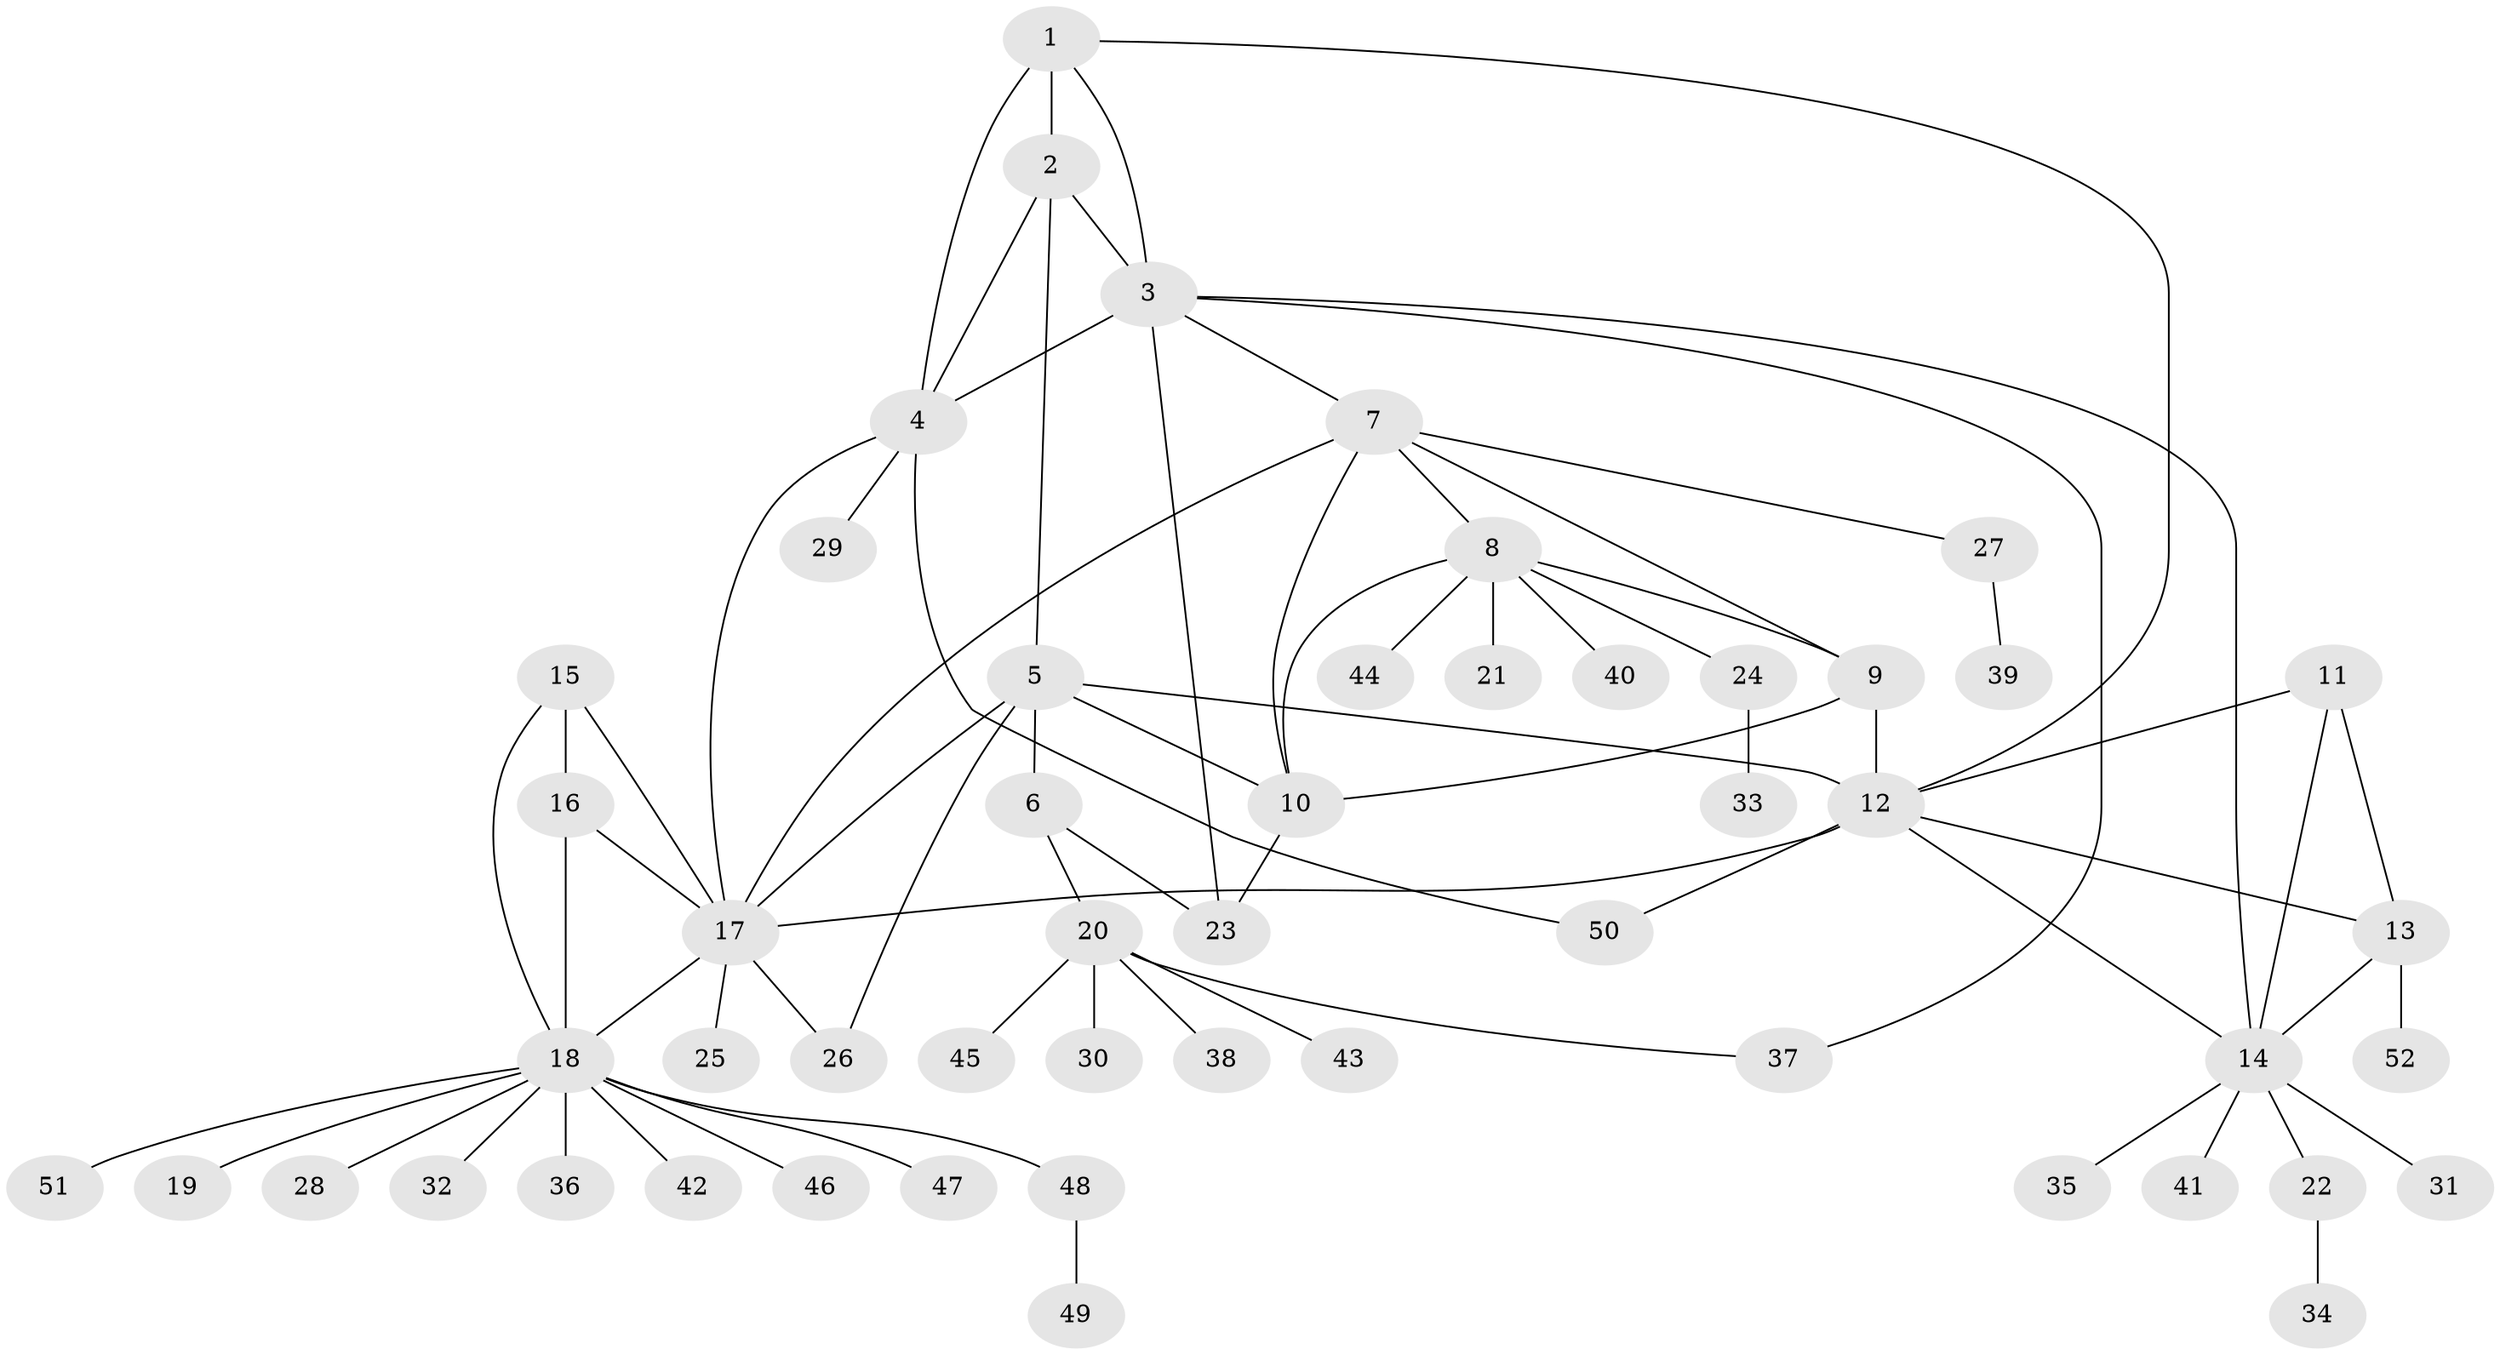 // original degree distribution, {3: 0.06976744186046512, 12: 0.011627906976744186, 8: 0.023255813953488372, 7: 0.046511627906976744, 6: 0.023255813953488372, 4: 0.06976744186046512, 10: 0.023255813953488372, 5: 0.011627906976744186, 9: 0.011627906976744186, 13: 0.011627906976744186, 1: 0.5930232558139535, 2: 0.10465116279069768}
// Generated by graph-tools (version 1.1) at 2025/52/03/04/25 22:52:11]
// undirected, 52 vertices, 75 edges
graph export_dot {
  node [color=gray90,style=filled];
  1;
  2;
  3;
  4;
  5;
  6;
  7;
  8;
  9;
  10;
  11;
  12;
  13;
  14;
  15;
  16;
  17;
  18;
  19;
  20;
  21;
  22;
  23;
  24;
  25;
  26;
  27;
  28;
  29;
  30;
  31;
  32;
  33;
  34;
  35;
  36;
  37;
  38;
  39;
  40;
  41;
  42;
  43;
  44;
  45;
  46;
  47;
  48;
  49;
  50;
  51;
  52;
  1 -- 2 [weight=8.0];
  1 -- 3 [weight=1.0];
  1 -- 4 [weight=1.0];
  1 -- 12 [weight=1.0];
  2 -- 3 [weight=1.0];
  2 -- 4 [weight=1.0];
  2 -- 5 [weight=1.0];
  3 -- 4 [weight=1.0];
  3 -- 7 [weight=1.0];
  3 -- 14 [weight=1.0];
  3 -- 23 [weight=1.0];
  3 -- 37 [weight=1.0];
  4 -- 17 [weight=1.0];
  4 -- 29 [weight=1.0];
  4 -- 50 [weight=1.0];
  5 -- 6 [weight=3.0];
  5 -- 10 [weight=1.0];
  5 -- 12 [weight=1.0];
  5 -- 17 [weight=1.0];
  5 -- 26 [weight=1.0];
  6 -- 20 [weight=1.0];
  6 -- 23 [weight=1.0];
  7 -- 8 [weight=1.0];
  7 -- 9 [weight=1.0];
  7 -- 10 [weight=1.0];
  7 -- 17 [weight=1.0];
  7 -- 27 [weight=1.0];
  8 -- 9 [weight=1.0];
  8 -- 10 [weight=1.0];
  8 -- 21 [weight=1.0];
  8 -- 24 [weight=1.0];
  8 -- 40 [weight=1.0];
  8 -- 44 [weight=1.0];
  9 -- 10 [weight=2.0];
  9 -- 12 [weight=2.0];
  10 -- 23 [weight=1.0];
  11 -- 12 [weight=1.0];
  11 -- 13 [weight=1.0];
  11 -- 14 [weight=1.0];
  12 -- 13 [weight=1.0];
  12 -- 14 [weight=1.0];
  12 -- 17 [weight=1.0];
  12 -- 50 [weight=1.0];
  13 -- 14 [weight=1.0];
  13 -- 52 [weight=1.0];
  14 -- 22 [weight=1.0];
  14 -- 31 [weight=1.0];
  14 -- 35 [weight=1.0];
  14 -- 41 [weight=1.0];
  15 -- 16 [weight=1.0];
  15 -- 17 [weight=1.0];
  15 -- 18 [weight=1.0];
  16 -- 17 [weight=1.0];
  16 -- 18 [weight=1.0];
  17 -- 18 [weight=1.0];
  17 -- 25 [weight=1.0];
  17 -- 26 [weight=1.0];
  18 -- 19 [weight=1.0];
  18 -- 28 [weight=1.0];
  18 -- 32 [weight=1.0];
  18 -- 36 [weight=1.0];
  18 -- 42 [weight=1.0];
  18 -- 46 [weight=1.0];
  18 -- 47 [weight=1.0];
  18 -- 48 [weight=1.0];
  18 -- 51 [weight=1.0];
  20 -- 30 [weight=1.0];
  20 -- 37 [weight=1.0];
  20 -- 38 [weight=1.0];
  20 -- 43 [weight=1.0];
  20 -- 45 [weight=1.0];
  22 -- 34 [weight=1.0];
  24 -- 33 [weight=1.0];
  27 -- 39 [weight=1.0];
  48 -- 49 [weight=1.0];
}

